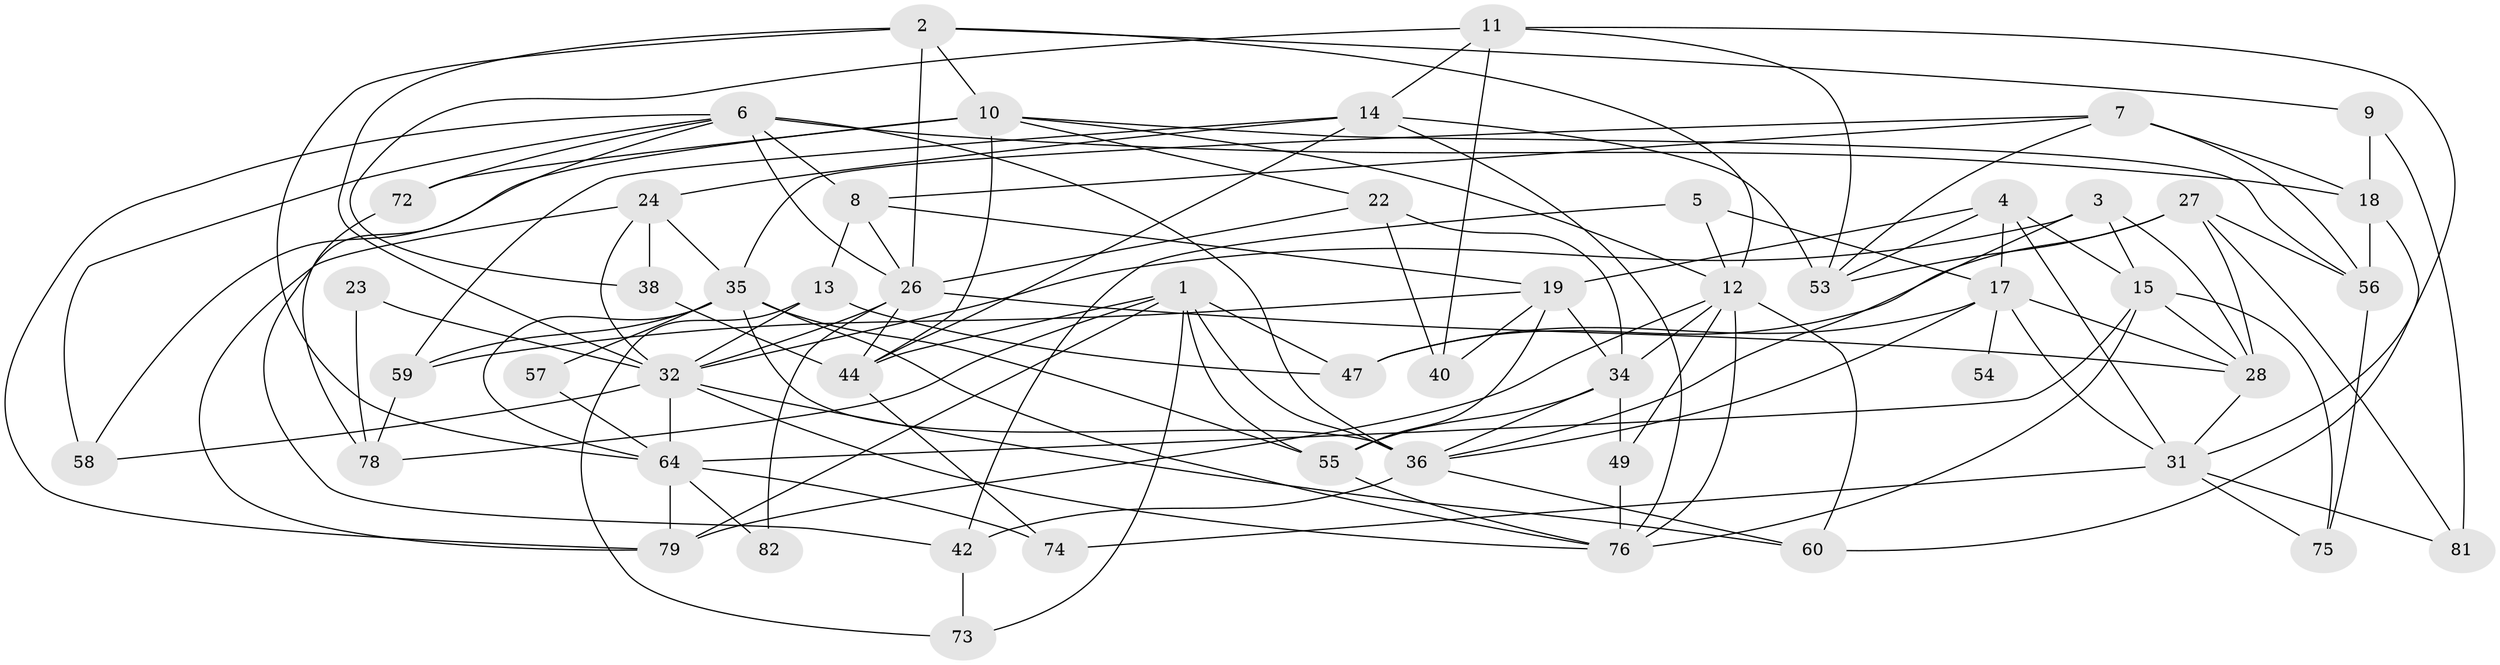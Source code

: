 // original degree distribution, {5: 0.19767441860465115, 2: 0.1511627906976744, 3: 0.20930232558139536, 7: 0.03488372093023256, 4: 0.3023255813953488, 6: 0.10465116279069768}
// Generated by graph-tools (version 1.1) at 2025/11/02/27/25 16:11:16]
// undirected, 53 vertices, 131 edges
graph export_dot {
graph [start="1"]
  node [color=gray90,style=filled];
  1 [super="+70"];
  2 [super="+67"];
  3 [super="+50"];
  4 [super="+71"];
  5;
  6 [super="+52"];
  7 [super="+20"];
  8 [super="+29"];
  9;
  10 [super="+30"];
  11 [super="+68"];
  12 [super="+51"];
  13 [super="+45"];
  14 [super="+16"];
  15 [super="+43"];
  17 [super="+48"];
  18 [super="+21"];
  19 [super="+66"];
  22 [super="+46"];
  23;
  24 [super="+25"];
  26 [super="+65"];
  27 [super="+61"];
  28;
  31 [super="+33"];
  32 [super="+37"];
  34 [super="+41"];
  35 [super="+39"];
  36 [super="+69"];
  38;
  40 [super="+62"];
  42 [super="+77"];
  44 [super="+85"];
  47;
  49;
  53 [super="+83"];
  54;
  55;
  56 [super="+63"];
  57;
  58;
  59;
  60;
  64 [super="+84"];
  72;
  73;
  74;
  75;
  76 [super="+80"];
  78;
  79 [super="+86"];
  81;
  82;
  1 -- 55;
  1 -- 73;
  1 -- 78;
  1 -- 44;
  1 -- 47;
  1 -- 36;
  1 -- 79;
  2 -- 12;
  2 -- 32;
  2 -- 9;
  2 -- 10;
  2 -- 64 [weight=2];
  2 -- 26;
  3 -- 36;
  3 -- 28;
  3 -- 15;
  3 -- 32;
  4 -- 53;
  4 -- 31 [weight=2];
  4 -- 15;
  4 -- 19;
  4 -- 17;
  5 -- 42;
  5 -- 12;
  5 -- 17;
  6 -- 58;
  6 -- 72;
  6 -- 8;
  6 -- 36 [weight=2];
  6 -- 18;
  6 -- 79;
  6 -- 26;
  6 -- 42;
  7 -- 35;
  7 -- 8;
  7 -- 18;
  7 -- 56 [weight=2];
  7 -- 53;
  8 -- 13;
  8 -- 19;
  8 -- 26;
  9 -- 18;
  9 -- 81;
  10 -- 58;
  10 -- 12;
  10 -- 22;
  10 -- 56;
  10 -- 72;
  10 -- 44;
  11 -- 14;
  11 -- 38;
  11 -- 40;
  11 -- 31;
  11 -- 53;
  12 -- 76;
  12 -- 49;
  12 -- 34;
  12 -- 60;
  12 -- 79;
  13 -- 47;
  13 -- 73;
  13 -- 32;
  14 -- 59;
  14 -- 76;
  14 -- 53;
  14 -- 24;
  14 -- 44;
  15 -- 28;
  15 -- 76;
  15 -- 75;
  15 -- 64;
  17 -- 47;
  17 -- 54 [weight=2];
  17 -- 31;
  17 -- 36;
  17 -- 28;
  18 -- 56;
  18 -- 60;
  19 -- 34;
  19 -- 40;
  19 -- 59;
  19 -- 55;
  22 -- 40 [weight=2];
  22 -- 34;
  22 -- 26;
  23 -- 78;
  23 -- 32;
  24 -- 38;
  24 -- 35;
  24 -- 32;
  24 -- 79;
  26 -- 44;
  26 -- 82;
  26 -- 32;
  26 -- 28;
  27 -- 81;
  27 -- 56;
  27 -- 47;
  27 -- 53;
  27 -- 28;
  28 -- 31;
  31 -- 81;
  31 -- 74;
  31 -- 75;
  32 -- 58;
  32 -- 60;
  32 -- 64;
  32 -- 76;
  34 -- 55;
  34 -- 49;
  34 -- 36;
  35 -- 55;
  35 -- 57;
  35 -- 59 [weight=2];
  35 -- 64;
  35 -- 76;
  35 -- 36;
  36 -- 60;
  36 -- 42;
  38 -- 44;
  42 -- 73;
  44 -- 74;
  49 -- 76;
  55 -- 76;
  56 -- 75;
  57 -- 64;
  59 -- 78;
  64 -- 82;
  64 -- 74;
  64 -- 79;
  72 -- 78;
}
